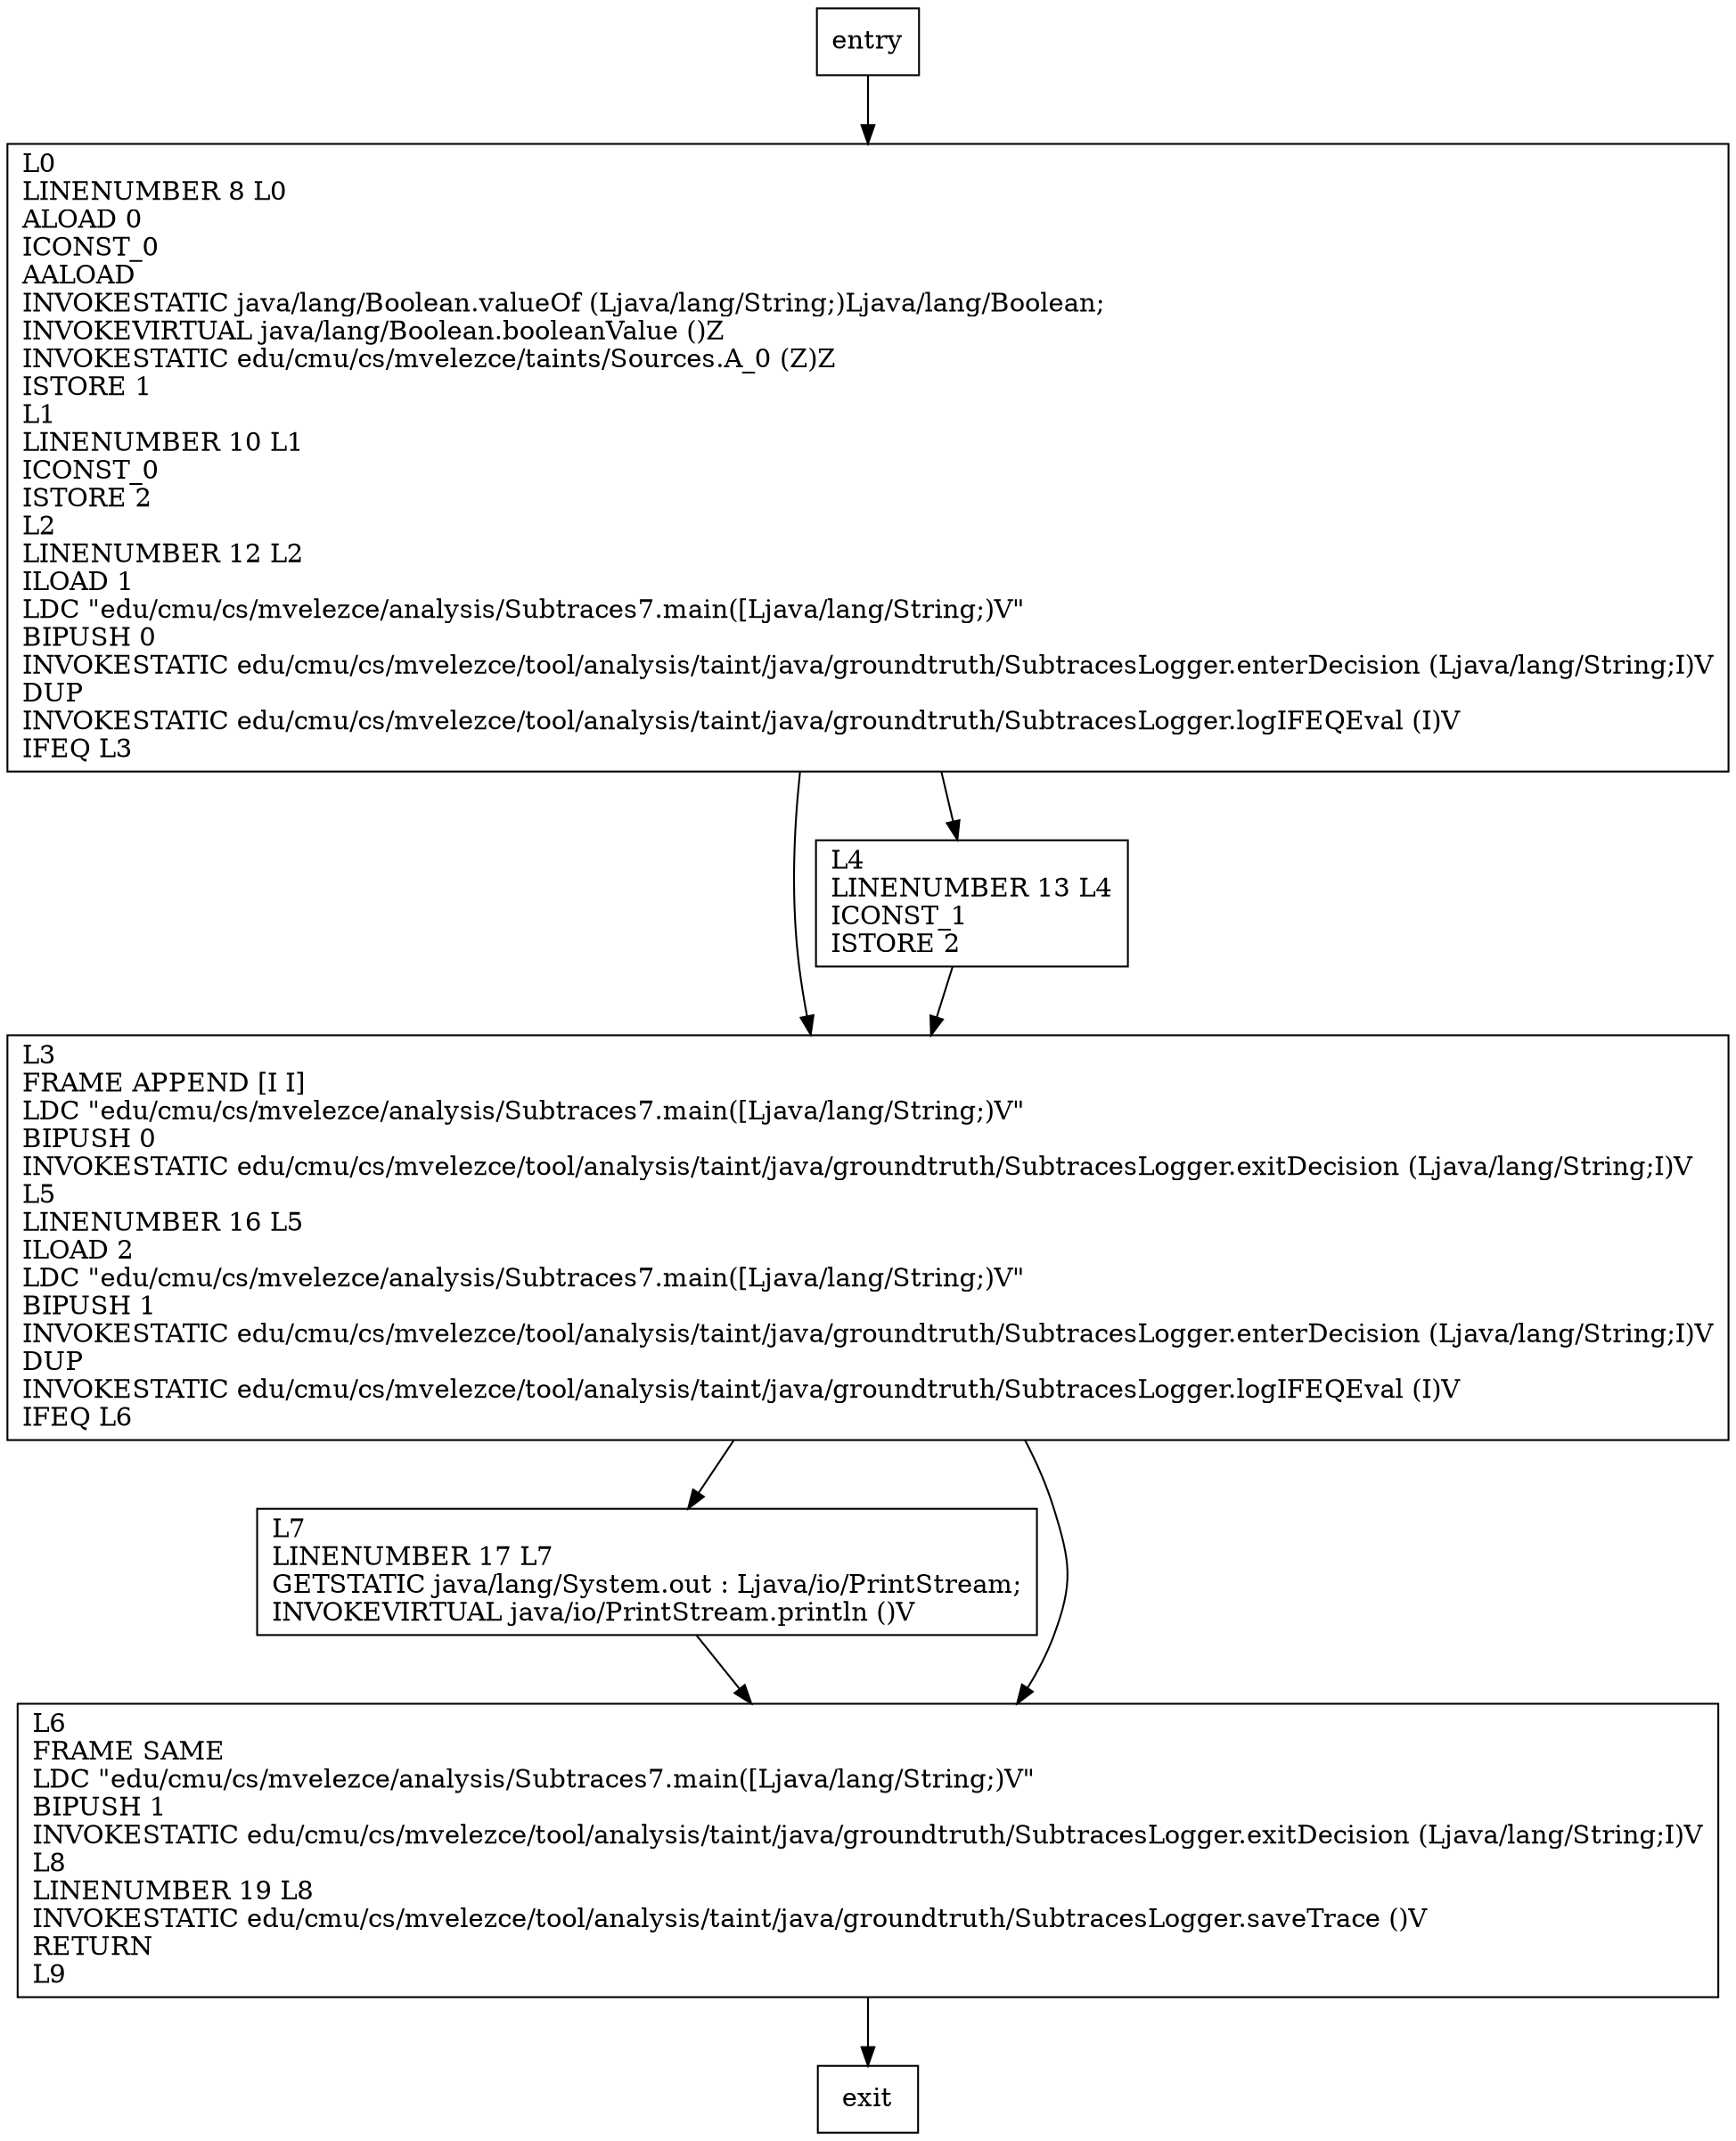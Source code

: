 digraph main {
node [shape=record];
2077742806 [label="L3\lFRAME APPEND [I I]\lLDC \"edu/cmu/cs/mvelezce/analysis/Subtraces7.main([Ljava/lang/String;)V\"\lBIPUSH 0\lINVOKESTATIC edu/cmu/cs/mvelezce/tool/analysis/taint/java/groundtruth/SubtracesLogger.exitDecision (Ljava/lang/String;I)V\lL5\lLINENUMBER 16 L5\lILOAD 2\lLDC \"edu/cmu/cs/mvelezce/analysis/Subtraces7.main([Ljava/lang/String;)V\"\lBIPUSH 1\lINVOKESTATIC edu/cmu/cs/mvelezce/tool/analysis/taint/java/groundtruth/SubtracesLogger.enterDecision (Ljava/lang/String;I)V\lDUP\lINVOKESTATIC edu/cmu/cs/mvelezce/tool/analysis/taint/java/groundtruth/SubtracesLogger.logIFEQEval (I)V\lIFEQ L6\l"];
1947185929 [label="L0\lLINENUMBER 8 L0\lALOAD 0\lICONST_0\lAALOAD\lINVOKESTATIC java/lang/Boolean.valueOf (Ljava/lang/String;)Ljava/lang/Boolean;\lINVOKEVIRTUAL java/lang/Boolean.booleanValue ()Z\lINVOKESTATIC edu/cmu/cs/mvelezce/taints/Sources.A_0 (Z)Z\lISTORE 1\lL1\lLINENUMBER 10 L1\lICONST_0\lISTORE 2\lL2\lLINENUMBER 12 L2\lILOAD 1\lLDC \"edu/cmu/cs/mvelezce/analysis/Subtraces7.main([Ljava/lang/String;)V\"\lBIPUSH 0\lINVOKESTATIC edu/cmu/cs/mvelezce/tool/analysis/taint/java/groundtruth/SubtracesLogger.enterDecision (Ljava/lang/String;I)V\lDUP\lINVOKESTATIC edu/cmu/cs/mvelezce/tool/analysis/taint/java/groundtruth/SubtracesLogger.logIFEQEval (I)V\lIFEQ L3\l"];
1139814130 [label="L4\lLINENUMBER 13 L4\lICONST_1\lISTORE 2\l"];
597307515 [label="L7\lLINENUMBER 17 L7\lGETSTATIC java/lang/System.out : Ljava/io/PrintStream;\lINVOKEVIRTUAL java/io/PrintStream.println ()V\l"];
713312506 [label="L6\lFRAME SAME\lLDC \"edu/cmu/cs/mvelezce/analysis/Subtraces7.main([Ljava/lang/String;)V\"\lBIPUSH 1\lINVOKESTATIC edu/cmu/cs/mvelezce/tool/analysis/taint/java/groundtruth/SubtracesLogger.exitDecision (Ljava/lang/String;I)V\lL8\lLINENUMBER 19 L8\lINVOKESTATIC edu/cmu/cs/mvelezce/tool/analysis/taint/java/groundtruth/SubtracesLogger.saveTrace ()V\lRETURN\lL9\l"];
entry;
exit;
entry -> 1947185929;
2077742806 -> 597307515;
2077742806 -> 713312506;
1947185929 -> 2077742806;
1947185929 -> 1139814130;
1139814130 -> 2077742806;
597307515 -> 713312506;
713312506 -> exit;
}
